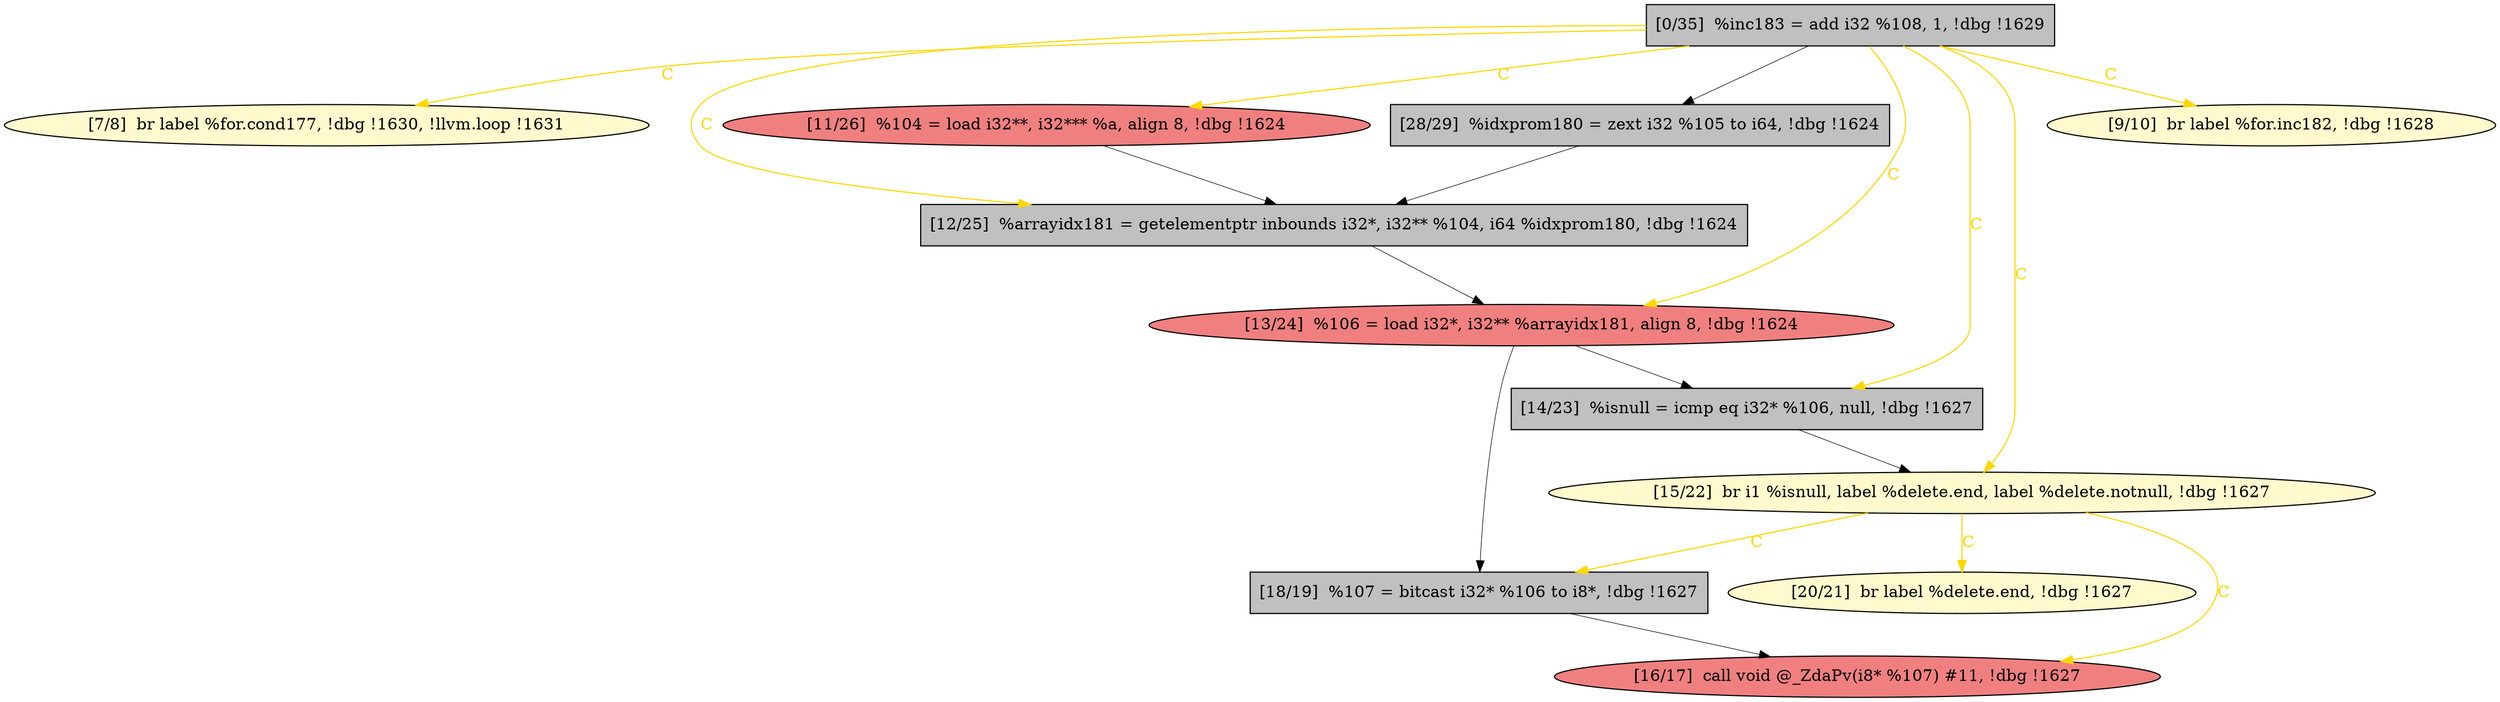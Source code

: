 
digraph G {


node5552 [fillcolor=lemonchiffon,label="[7/8]  br label %for.cond177, !dbg !1630, !llvm.loop !1631",shape=ellipse,style=filled ]
node5555 [fillcolor=grey,label="[28/29]  %idxprom180 = zext i32 %105 to i64, !dbg !1624",shape=rectangle,style=filled ]
node5551 [fillcolor=grey,label="[18/19]  %107 = bitcast i32* %106 to i8*, !dbg !1627",shape=rectangle,style=filled ]
node5546 [fillcolor=grey,label="[12/25]  %arrayidx181 = getelementptr inbounds i32*, i32** %104, i64 %idxprom180, !dbg !1624",shape=rectangle,style=filled ]
node5556 [fillcolor=grey,label="[0/35]  %inc183 = add i32 %108, 1, !dbg !1629",shape=rectangle,style=filled ]
node5549 [fillcolor=lightcoral,label="[16/17]  call void @_ZdaPv(i8* %107) #11, !dbg !1627",shape=ellipse,style=filled ]
node5545 [fillcolor=grey,label="[14/23]  %isnull = icmp eq i32* %106, null, !dbg !1627",shape=rectangle,style=filled ]
node5553 [fillcolor=lemonchiffon,label="[20/21]  br label %delete.end, !dbg !1627",shape=ellipse,style=filled ]
node5550 [fillcolor=lemonchiffon,label="[9/10]  br label %for.inc182, !dbg !1628",shape=ellipse,style=filled ]
node5554 [fillcolor=lemonchiffon,label="[15/22]  br i1 %isnull, label %delete.end, label %delete.notnull, !dbg !1627",shape=ellipse,style=filled ]
node5547 [fillcolor=lightcoral,label="[13/24]  %106 = load i32*, i32** %arrayidx181, align 8, !dbg !1624",shape=ellipse,style=filled ]
node5548 [fillcolor=lightcoral,label="[11/26]  %104 = load i32**, i32*** %a, align 8, !dbg !1624",shape=ellipse,style=filled ]

node5556->node5552 [style=solid,color=gold,label="C",penwidth=1.0,fontcolor=gold ]
node5556->node5550 [style=solid,color=gold,label="C",penwidth=1.0,fontcolor=gold ]
node5554->node5551 [style=solid,color=gold,label="C",penwidth=1.0,fontcolor=gold ]
node5548->node5546 [style=solid,color=black,label="",penwidth=0.5,fontcolor=black ]
node5545->node5554 [style=solid,color=black,label="",penwidth=0.5,fontcolor=black ]
node5556->node5548 [style=solid,color=gold,label="C",penwidth=1.0,fontcolor=gold ]
node5546->node5547 [style=solid,color=black,label="",penwidth=0.5,fontcolor=black ]
node5554->node5553 [style=solid,color=gold,label="C",penwidth=1.0,fontcolor=gold ]
node5556->node5555 [style=solid,color=black,label="",penwidth=0.5,fontcolor=black ]
node5554->node5549 [style=solid,color=gold,label="C",penwidth=1.0,fontcolor=gold ]
node5555->node5546 [style=solid,color=black,label="",penwidth=0.5,fontcolor=black ]
node5547->node5551 [style=solid,color=black,label="",penwidth=0.5,fontcolor=black ]
node5556->node5554 [style=solid,color=gold,label="C",penwidth=1.0,fontcolor=gold ]
node5547->node5545 [style=solid,color=black,label="",penwidth=0.5,fontcolor=black ]
node5556->node5546 [style=solid,color=gold,label="C",penwidth=1.0,fontcolor=gold ]
node5556->node5547 [style=solid,color=gold,label="C",penwidth=1.0,fontcolor=gold ]
node5556->node5545 [style=solid,color=gold,label="C",penwidth=1.0,fontcolor=gold ]
node5551->node5549 [style=solid,color=black,label="",penwidth=0.5,fontcolor=black ]


}

